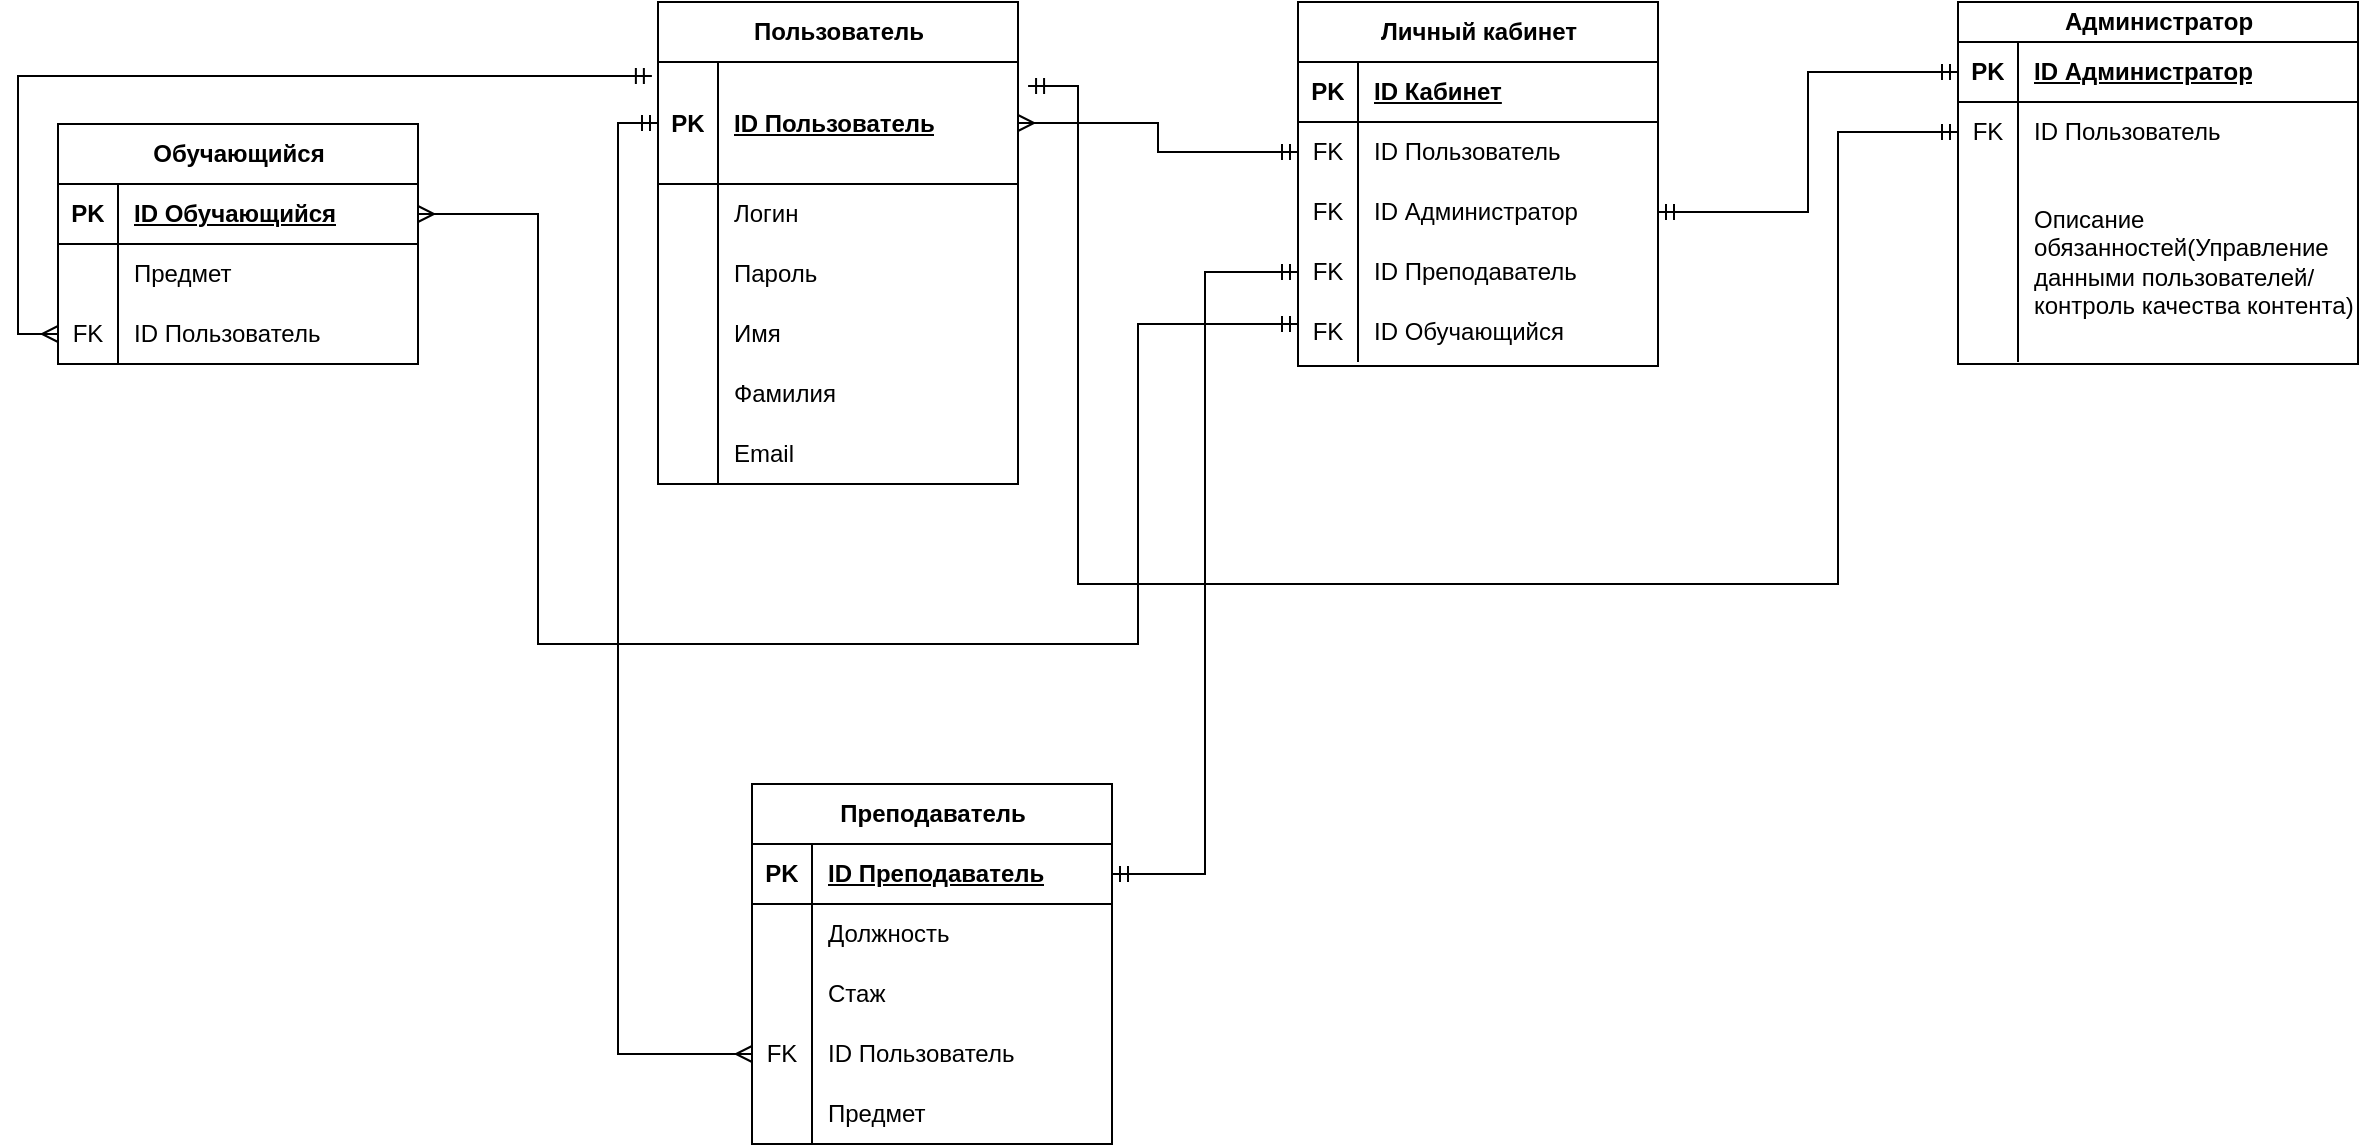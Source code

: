<mxfile version="24.6.4" type="device">
  <diagram name="Страница — 1" id="J06ceZAatoIPOJboitT3">
    <mxGraphModel dx="3285" dy="902" grid="1" gridSize="10" guides="1" tooltips="1" connect="1" arrows="1" fold="1" page="1" pageScale="1" pageWidth="827" pageHeight="1169" math="0" shadow="0">
      <root>
        <mxCell id="0" />
        <mxCell id="1" parent="0" />
        <mxCell id="zmUufozBp32ckhufKC56-15" value="Личный кабинет" style="shape=table;startSize=30;container=1;collapsible=1;childLayout=tableLayout;fixedRows=1;rowLines=0;fontStyle=1;align=center;resizeLast=1;html=1;" vertex="1" parent="1">
          <mxGeometry x="-320" y="79" width="180" height="182" as="geometry" />
        </mxCell>
        <mxCell id="zmUufozBp32ckhufKC56-16" value="" style="shape=tableRow;horizontal=0;startSize=0;swimlaneHead=0;swimlaneBody=0;fillColor=none;collapsible=0;dropTarget=0;points=[[0,0.5],[1,0.5]];portConstraint=eastwest;top=0;left=0;right=0;bottom=1;" vertex="1" parent="zmUufozBp32ckhufKC56-15">
          <mxGeometry y="30" width="180" height="30" as="geometry" />
        </mxCell>
        <mxCell id="zmUufozBp32ckhufKC56-17" value="PK" style="shape=partialRectangle;connectable=0;fillColor=none;top=0;left=0;bottom=0;right=0;fontStyle=1;overflow=hidden;whiteSpace=wrap;html=1;" vertex="1" parent="zmUufozBp32ckhufKC56-16">
          <mxGeometry width="30" height="30" as="geometry">
            <mxRectangle width="30" height="30" as="alternateBounds" />
          </mxGeometry>
        </mxCell>
        <mxCell id="zmUufozBp32ckhufKC56-18" value="ID Кабинет" style="shape=partialRectangle;connectable=0;fillColor=none;top=0;left=0;bottom=0;right=0;align=left;spacingLeft=6;fontStyle=5;overflow=hidden;whiteSpace=wrap;html=1;" vertex="1" parent="zmUufozBp32ckhufKC56-16">
          <mxGeometry x="30" width="150" height="30" as="geometry">
            <mxRectangle width="150" height="30" as="alternateBounds" />
          </mxGeometry>
        </mxCell>
        <mxCell id="zmUufozBp32ckhufKC56-19" value="" style="shape=tableRow;horizontal=0;startSize=0;swimlaneHead=0;swimlaneBody=0;fillColor=none;collapsible=0;dropTarget=0;points=[[0,0.5],[1,0.5]];portConstraint=eastwest;top=0;left=0;right=0;bottom=0;" vertex="1" parent="zmUufozBp32ckhufKC56-15">
          <mxGeometry y="60" width="180" height="30" as="geometry" />
        </mxCell>
        <mxCell id="zmUufozBp32ckhufKC56-20" value="FK" style="shape=partialRectangle;connectable=0;fillColor=none;top=0;left=0;bottom=0;right=0;editable=1;overflow=hidden;whiteSpace=wrap;html=1;" vertex="1" parent="zmUufozBp32ckhufKC56-19">
          <mxGeometry width="30" height="30" as="geometry">
            <mxRectangle width="30" height="30" as="alternateBounds" />
          </mxGeometry>
        </mxCell>
        <mxCell id="zmUufozBp32ckhufKC56-21" value="ID Пользователь" style="shape=partialRectangle;connectable=0;fillColor=none;top=0;left=0;bottom=0;right=0;align=left;spacingLeft=6;overflow=hidden;whiteSpace=wrap;html=1;" vertex="1" parent="zmUufozBp32ckhufKC56-19">
          <mxGeometry x="30" width="150" height="30" as="geometry">
            <mxRectangle width="150" height="30" as="alternateBounds" />
          </mxGeometry>
        </mxCell>
        <mxCell id="zmUufozBp32ckhufKC56-157" value="" style="shape=tableRow;horizontal=0;startSize=0;swimlaneHead=0;swimlaneBody=0;fillColor=none;collapsible=0;dropTarget=0;points=[[0,0.5],[1,0.5]];portConstraint=eastwest;top=0;left=0;right=0;bottom=0;" vertex="1" parent="zmUufozBp32ckhufKC56-15">
          <mxGeometry y="90" width="180" height="30" as="geometry" />
        </mxCell>
        <mxCell id="zmUufozBp32ckhufKC56-158" value="FK" style="shape=partialRectangle;connectable=0;fillColor=none;top=0;left=0;bottom=0;right=0;editable=1;overflow=hidden;whiteSpace=wrap;html=1;" vertex="1" parent="zmUufozBp32ckhufKC56-157">
          <mxGeometry width="30" height="30" as="geometry">
            <mxRectangle width="30" height="30" as="alternateBounds" />
          </mxGeometry>
        </mxCell>
        <mxCell id="zmUufozBp32ckhufKC56-159" value="ID Администратор" style="shape=partialRectangle;connectable=0;fillColor=none;top=0;left=0;bottom=0;right=0;align=left;spacingLeft=6;overflow=hidden;whiteSpace=wrap;html=1;" vertex="1" parent="zmUufozBp32ckhufKC56-157">
          <mxGeometry x="30" width="150" height="30" as="geometry">
            <mxRectangle width="150" height="30" as="alternateBounds" />
          </mxGeometry>
        </mxCell>
        <mxCell id="zmUufozBp32ckhufKC56-187" value="" style="shape=tableRow;horizontal=0;startSize=0;swimlaneHead=0;swimlaneBody=0;fillColor=none;collapsible=0;dropTarget=0;points=[[0,0.5],[1,0.5]];portConstraint=eastwest;top=0;left=0;right=0;bottom=0;" vertex="1" parent="zmUufozBp32ckhufKC56-15">
          <mxGeometry y="120" width="180" height="30" as="geometry" />
        </mxCell>
        <mxCell id="zmUufozBp32ckhufKC56-188" value="FK" style="shape=partialRectangle;connectable=0;fillColor=none;top=0;left=0;bottom=0;right=0;editable=1;overflow=hidden;whiteSpace=wrap;html=1;" vertex="1" parent="zmUufozBp32ckhufKC56-187">
          <mxGeometry width="30" height="30" as="geometry">
            <mxRectangle width="30" height="30" as="alternateBounds" />
          </mxGeometry>
        </mxCell>
        <mxCell id="zmUufozBp32ckhufKC56-189" value="ID Преподаватель" style="shape=partialRectangle;connectable=0;fillColor=none;top=0;left=0;bottom=0;right=0;align=left;spacingLeft=6;overflow=hidden;whiteSpace=wrap;html=1;" vertex="1" parent="zmUufozBp32ckhufKC56-187">
          <mxGeometry x="30" width="150" height="30" as="geometry">
            <mxRectangle width="150" height="30" as="alternateBounds" />
          </mxGeometry>
        </mxCell>
        <mxCell id="zmUufozBp32ckhufKC56-208" value="" style="shape=tableRow;horizontal=0;startSize=0;swimlaneHead=0;swimlaneBody=0;fillColor=none;collapsible=0;dropTarget=0;points=[[0,0.5],[1,0.5]];portConstraint=eastwest;top=0;left=0;right=0;bottom=0;" vertex="1" parent="zmUufozBp32ckhufKC56-15">
          <mxGeometry y="150" width="180" height="30" as="geometry" />
        </mxCell>
        <mxCell id="zmUufozBp32ckhufKC56-209" value="FK" style="shape=partialRectangle;connectable=0;fillColor=none;top=0;left=0;bottom=0;right=0;editable=1;overflow=hidden;whiteSpace=wrap;html=1;" vertex="1" parent="zmUufozBp32ckhufKC56-208">
          <mxGeometry width="30" height="30" as="geometry">
            <mxRectangle width="30" height="30" as="alternateBounds" />
          </mxGeometry>
        </mxCell>
        <mxCell id="zmUufozBp32ckhufKC56-210" value="ID Обучающийся" style="shape=partialRectangle;connectable=0;fillColor=none;top=0;left=0;bottom=0;right=0;align=left;spacingLeft=6;overflow=hidden;whiteSpace=wrap;html=1;" vertex="1" parent="zmUufozBp32ckhufKC56-208">
          <mxGeometry x="30" width="150" height="30" as="geometry">
            <mxRectangle width="150" height="30" as="alternateBounds" />
          </mxGeometry>
        </mxCell>
        <mxCell id="zmUufozBp32ckhufKC56-31" value="Пользователь" style="shape=table;startSize=30;container=1;collapsible=1;childLayout=tableLayout;fixedRows=1;rowLines=0;fontStyle=1;align=center;resizeLast=1;html=1;" vertex="1" parent="1">
          <mxGeometry x="-640" y="79" width="180" height="241" as="geometry" />
        </mxCell>
        <mxCell id="zmUufozBp32ckhufKC56-32" value="" style="shape=tableRow;horizontal=0;startSize=0;swimlaneHead=0;swimlaneBody=0;fillColor=none;collapsible=0;dropTarget=0;points=[[0,0.5],[1,0.5]];portConstraint=eastwest;top=0;left=0;right=0;bottom=1;" vertex="1" parent="zmUufozBp32ckhufKC56-31">
          <mxGeometry y="30" width="180" height="61" as="geometry" />
        </mxCell>
        <mxCell id="zmUufozBp32ckhufKC56-33" value="PK" style="shape=partialRectangle;connectable=0;fillColor=none;top=0;left=0;bottom=0;right=0;fontStyle=1;overflow=hidden;whiteSpace=wrap;html=1;" vertex="1" parent="zmUufozBp32ckhufKC56-32">
          <mxGeometry width="30" height="61" as="geometry">
            <mxRectangle width="30" height="61" as="alternateBounds" />
          </mxGeometry>
        </mxCell>
        <mxCell id="zmUufozBp32ckhufKC56-34" value="ID Пользователь" style="shape=partialRectangle;connectable=0;fillColor=none;top=0;left=0;bottom=0;right=0;align=left;spacingLeft=6;fontStyle=5;overflow=hidden;whiteSpace=wrap;html=1;" vertex="1" parent="zmUufozBp32ckhufKC56-32">
          <mxGeometry x="30" width="150" height="61" as="geometry">
            <mxRectangle width="150" height="61" as="alternateBounds" />
          </mxGeometry>
        </mxCell>
        <mxCell id="zmUufozBp32ckhufKC56-35" value="" style="shape=tableRow;horizontal=0;startSize=0;swimlaneHead=0;swimlaneBody=0;fillColor=none;collapsible=0;dropTarget=0;points=[[0,0.5],[1,0.5]];portConstraint=eastwest;top=0;left=0;right=0;bottom=0;" vertex="1" parent="zmUufozBp32ckhufKC56-31">
          <mxGeometry y="91" width="180" height="30" as="geometry" />
        </mxCell>
        <mxCell id="zmUufozBp32ckhufKC56-36" value="" style="shape=partialRectangle;connectable=0;fillColor=none;top=0;left=0;bottom=0;right=0;editable=1;overflow=hidden;whiteSpace=wrap;html=1;" vertex="1" parent="zmUufozBp32ckhufKC56-35">
          <mxGeometry width="30" height="30" as="geometry">
            <mxRectangle width="30" height="30" as="alternateBounds" />
          </mxGeometry>
        </mxCell>
        <mxCell id="zmUufozBp32ckhufKC56-37" value="Логин" style="shape=partialRectangle;connectable=0;fillColor=none;top=0;left=0;bottom=0;right=0;align=left;spacingLeft=6;overflow=hidden;whiteSpace=wrap;html=1;" vertex="1" parent="zmUufozBp32ckhufKC56-35">
          <mxGeometry x="30" width="150" height="30" as="geometry">
            <mxRectangle width="150" height="30" as="alternateBounds" />
          </mxGeometry>
        </mxCell>
        <mxCell id="zmUufozBp32ckhufKC56-38" value="" style="shape=tableRow;horizontal=0;startSize=0;swimlaneHead=0;swimlaneBody=0;fillColor=none;collapsible=0;dropTarget=0;points=[[0,0.5],[1,0.5]];portConstraint=eastwest;top=0;left=0;right=0;bottom=0;" vertex="1" parent="zmUufozBp32ckhufKC56-31">
          <mxGeometry y="121" width="180" height="30" as="geometry" />
        </mxCell>
        <mxCell id="zmUufozBp32ckhufKC56-39" value="" style="shape=partialRectangle;connectable=0;fillColor=none;top=0;left=0;bottom=0;right=0;editable=1;overflow=hidden;whiteSpace=wrap;html=1;" vertex="1" parent="zmUufozBp32ckhufKC56-38">
          <mxGeometry width="30" height="30" as="geometry">
            <mxRectangle width="30" height="30" as="alternateBounds" />
          </mxGeometry>
        </mxCell>
        <mxCell id="zmUufozBp32ckhufKC56-40" value="Пароль" style="shape=partialRectangle;connectable=0;fillColor=none;top=0;left=0;bottom=0;right=0;align=left;spacingLeft=6;overflow=hidden;whiteSpace=wrap;html=1;" vertex="1" parent="zmUufozBp32ckhufKC56-38">
          <mxGeometry x="30" width="150" height="30" as="geometry">
            <mxRectangle width="150" height="30" as="alternateBounds" />
          </mxGeometry>
        </mxCell>
        <mxCell id="zmUufozBp32ckhufKC56-47" value="" style="shape=tableRow;horizontal=0;startSize=0;swimlaneHead=0;swimlaneBody=0;fillColor=none;collapsible=0;dropTarget=0;points=[[0,0.5],[1,0.5]];portConstraint=eastwest;top=0;left=0;right=0;bottom=0;" vertex="1" parent="zmUufozBp32ckhufKC56-31">
          <mxGeometry y="151" width="180" height="30" as="geometry" />
        </mxCell>
        <mxCell id="zmUufozBp32ckhufKC56-48" value="" style="shape=partialRectangle;connectable=0;fillColor=none;top=0;left=0;bottom=0;right=0;editable=1;overflow=hidden;whiteSpace=wrap;html=1;" vertex="1" parent="zmUufozBp32ckhufKC56-47">
          <mxGeometry width="30" height="30" as="geometry">
            <mxRectangle width="30" height="30" as="alternateBounds" />
          </mxGeometry>
        </mxCell>
        <mxCell id="zmUufozBp32ckhufKC56-49" value="Имя" style="shape=partialRectangle;connectable=0;fillColor=none;top=0;left=0;bottom=0;right=0;align=left;spacingLeft=6;overflow=hidden;whiteSpace=wrap;html=1;" vertex="1" parent="zmUufozBp32ckhufKC56-47">
          <mxGeometry x="30" width="150" height="30" as="geometry">
            <mxRectangle width="150" height="30" as="alternateBounds" />
          </mxGeometry>
        </mxCell>
        <mxCell id="zmUufozBp32ckhufKC56-180" value="" style="shape=tableRow;horizontal=0;startSize=0;swimlaneHead=0;swimlaneBody=0;fillColor=none;collapsible=0;dropTarget=0;points=[[0,0.5],[1,0.5]];portConstraint=eastwest;top=0;left=0;right=0;bottom=0;" vertex="1" parent="zmUufozBp32ckhufKC56-31">
          <mxGeometry y="181" width="180" height="30" as="geometry" />
        </mxCell>
        <mxCell id="zmUufozBp32ckhufKC56-181" value="" style="shape=partialRectangle;connectable=0;fillColor=none;top=0;left=0;bottom=0;right=0;editable=1;overflow=hidden;whiteSpace=wrap;html=1;" vertex="1" parent="zmUufozBp32ckhufKC56-180">
          <mxGeometry width="30" height="30" as="geometry">
            <mxRectangle width="30" height="30" as="alternateBounds" />
          </mxGeometry>
        </mxCell>
        <mxCell id="zmUufozBp32ckhufKC56-182" value="Фамилия" style="shape=partialRectangle;connectable=0;fillColor=none;top=0;left=0;bottom=0;right=0;align=left;spacingLeft=6;overflow=hidden;whiteSpace=wrap;html=1;" vertex="1" parent="zmUufozBp32ckhufKC56-180">
          <mxGeometry x="30" width="150" height="30" as="geometry">
            <mxRectangle width="150" height="30" as="alternateBounds" />
          </mxGeometry>
        </mxCell>
        <mxCell id="zmUufozBp32ckhufKC56-183" value="" style="shape=tableRow;horizontal=0;startSize=0;swimlaneHead=0;swimlaneBody=0;fillColor=none;collapsible=0;dropTarget=0;points=[[0,0.5],[1,0.5]];portConstraint=eastwest;top=0;left=0;right=0;bottom=0;" vertex="1" parent="zmUufozBp32ckhufKC56-31">
          <mxGeometry y="211" width="180" height="30" as="geometry" />
        </mxCell>
        <mxCell id="zmUufozBp32ckhufKC56-184" value="" style="shape=partialRectangle;connectable=0;fillColor=none;top=0;left=0;bottom=0;right=0;editable=1;overflow=hidden;whiteSpace=wrap;html=1;" vertex="1" parent="zmUufozBp32ckhufKC56-183">
          <mxGeometry width="30" height="30" as="geometry">
            <mxRectangle width="30" height="30" as="alternateBounds" />
          </mxGeometry>
        </mxCell>
        <mxCell id="zmUufozBp32ckhufKC56-185" value="Email" style="shape=partialRectangle;connectable=0;fillColor=none;top=0;left=0;bottom=0;right=0;align=left;spacingLeft=6;overflow=hidden;whiteSpace=wrap;html=1;" vertex="1" parent="zmUufozBp32ckhufKC56-183">
          <mxGeometry x="30" width="150" height="30" as="geometry">
            <mxRectangle width="150" height="30" as="alternateBounds" />
          </mxGeometry>
        </mxCell>
        <mxCell id="zmUufozBp32ckhufKC56-75" value="Администратор" style="shape=table;startSize=20;container=1;collapsible=1;childLayout=tableLayout;fixedRows=1;rowLines=0;fontStyle=1;align=center;resizeLast=1;html=1;" vertex="1" parent="1">
          <mxGeometry x="10" y="79" width="200" height="181" as="geometry" />
        </mxCell>
        <mxCell id="zmUufozBp32ckhufKC56-76" value="" style="shape=tableRow;horizontal=0;startSize=0;swimlaneHead=0;swimlaneBody=0;fillColor=none;collapsible=0;dropTarget=0;points=[[0,0.5],[1,0.5]];portConstraint=eastwest;top=0;left=0;right=0;bottom=1;" vertex="1" parent="zmUufozBp32ckhufKC56-75">
          <mxGeometry y="20" width="200" height="30" as="geometry" />
        </mxCell>
        <mxCell id="zmUufozBp32ckhufKC56-77" value="PK" style="shape=partialRectangle;connectable=0;fillColor=none;top=0;left=0;bottom=0;right=0;fontStyle=1;overflow=hidden;whiteSpace=wrap;html=1;" vertex="1" parent="zmUufozBp32ckhufKC56-76">
          <mxGeometry width="30" height="30" as="geometry">
            <mxRectangle width="30" height="30" as="alternateBounds" />
          </mxGeometry>
        </mxCell>
        <mxCell id="zmUufozBp32ckhufKC56-78" value="ID Администратор" style="shape=partialRectangle;connectable=0;fillColor=none;top=0;left=0;bottom=0;right=0;align=left;spacingLeft=6;fontStyle=5;overflow=hidden;whiteSpace=wrap;html=1;" vertex="1" parent="zmUufozBp32ckhufKC56-76">
          <mxGeometry x="30" width="170" height="30" as="geometry">
            <mxRectangle width="170" height="30" as="alternateBounds" />
          </mxGeometry>
        </mxCell>
        <mxCell id="zmUufozBp32ckhufKC56-79" value="" style="shape=tableRow;horizontal=0;startSize=0;swimlaneHead=0;swimlaneBody=0;fillColor=none;collapsible=0;dropTarget=0;points=[[0,0.5],[1,0.5]];portConstraint=eastwest;top=0;left=0;right=0;bottom=0;" vertex="1" parent="zmUufozBp32ckhufKC56-75">
          <mxGeometry y="50" width="200" height="30" as="geometry" />
        </mxCell>
        <mxCell id="zmUufozBp32ckhufKC56-80" value="FK" style="shape=partialRectangle;connectable=0;fillColor=none;top=0;left=0;bottom=0;right=0;editable=1;overflow=hidden;whiteSpace=wrap;html=1;" vertex="1" parent="zmUufozBp32ckhufKC56-79">
          <mxGeometry width="30" height="30" as="geometry">
            <mxRectangle width="30" height="30" as="alternateBounds" />
          </mxGeometry>
        </mxCell>
        <mxCell id="zmUufozBp32ckhufKC56-81" value="ID Пользователь" style="shape=partialRectangle;connectable=0;fillColor=none;top=0;left=0;bottom=0;right=0;align=left;spacingLeft=6;overflow=hidden;whiteSpace=wrap;html=1;" vertex="1" parent="zmUufozBp32ckhufKC56-79">
          <mxGeometry x="30" width="170" height="30" as="geometry">
            <mxRectangle width="170" height="30" as="alternateBounds" />
          </mxGeometry>
        </mxCell>
        <mxCell id="zmUufozBp32ckhufKC56-82" value="" style="shape=tableRow;horizontal=0;startSize=0;swimlaneHead=0;swimlaneBody=0;fillColor=none;collapsible=0;dropTarget=0;points=[[0,0.5],[1,0.5]];portConstraint=eastwest;top=0;left=0;right=0;bottom=0;" vertex="1" parent="zmUufozBp32ckhufKC56-75">
          <mxGeometry y="80" width="200" height="100" as="geometry" />
        </mxCell>
        <mxCell id="zmUufozBp32ckhufKC56-83" value="" style="shape=partialRectangle;connectable=0;fillColor=none;top=0;left=0;bottom=0;right=0;editable=1;overflow=hidden;whiteSpace=wrap;html=1;" vertex="1" parent="zmUufozBp32ckhufKC56-82">
          <mxGeometry width="30" height="100" as="geometry">
            <mxRectangle width="30" height="100" as="alternateBounds" />
          </mxGeometry>
        </mxCell>
        <mxCell id="zmUufozBp32ckhufKC56-84" value="Описание обязанностей(Управление данными пользователей/ контроль качества контента)" style="shape=partialRectangle;connectable=0;fillColor=none;top=0;left=0;bottom=0;right=0;align=left;spacingLeft=6;overflow=hidden;whiteSpace=wrap;html=1;" vertex="1" parent="zmUufozBp32ckhufKC56-82">
          <mxGeometry x="30" width="170" height="100" as="geometry">
            <mxRectangle width="170" height="100" as="alternateBounds" />
          </mxGeometry>
        </mxCell>
        <mxCell id="zmUufozBp32ckhufKC56-135" style="edgeStyle=orthogonalEdgeStyle;rounded=0;orthogonalLoop=1;jettySize=auto;html=1;exitX=1;exitY=0.5;exitDx=0;exitDy=0;entryX=0;entryY=0.5;entryDx=0;entryDy=0;endArrow=ERmandOne;endFill=0;startArrow=ERmany;startFill=0;" edge="1" parent="1" source="zmUufozBp32ckhufKC56-32" target="zmUufozBp32ckhufKC56-19">
          <mxGeometry relative="1" as="geometry" />
        </mxCell>
        <mxCell id="zmUufozBp32ckhufKC56-140" style="edgeStyle=orthogonalEdgeStyle;rounded=0;orthogonalLoop=1;jettySize=auto;html=1;exitX=0;exitY=0.5;exitDx=0;exitDy=0;entryX=1.028;entryY=0.197;entryDx=0;entryDy=0;entryPerimeter=0;endArrow=ERmandOne;endFill=0;startArrow=ERmandOne;startFill=0;" edge="1" parent="1" source="zmUufozBp32ckhufKC56-79" target="zmUufozBp32ckhufKC56-32">
          <mxGeometry relative="1" as="geometry">
            <Array as="points">
              <mxPoint x="-50" y="144" />
              <mxPoint x="-50" y="370" />
              <mxPoint x="-430" y="370" />
              <mxPoint x="-430" y="121" />
            </Array>
          </mxGeometry>
        </mxCell>
        <mxCell id="zmUufozBp32ckhufKC56-160" style="edgeStyle=orthogonalEdgeStyle;rounded=0;orthogonalLoop=1;jettySize=auto;html=1;exitX=0;exitY=0.5;exitDx=0;exitDy=0;endArrow=ERmandOne;endFill=0;startArrow=ERmandOne;startFill=0;" edge="1" parent="1" source="zmUufozBp32ckhufKC56-76" target="zmUufozBp32ckhufKC56-157">
          <mxGeometry relative="1" as="geometry" />
        </mxCell>
        <mxCell id="zmUufozBp32ckhufKC56-161" value="Преподаватель" style="shape=table;startSize=30;container=1;collapsible=1;childLayout=tableLayout;fixedRows=1;rowLines=0;fontStyle=1;align=center;resizeLast=1;html=1;" vertex="1" parent="1">
          <mxGeometry x="-593" y="470" width="180" height="180" as="geometry" />
        </mxCell>
        <mxCell id="zmUufozBp32ckhufKC56-162" value="" style="shape=tableRow;horizontal=0;startSize=0;swimlaneHead=0;swimlaneBody=0;fillColor=none;collapsible=0;dropTarget=0;points=[[0,0.5],[1,0.5]];portConstraint=eastwest;top=0;left=0;right=0;bottom=1;" vertex="1" parent="zmUufozBp32ckhufKC56-161">
          <mxGeometry y="30" width="180" height="30" as="geometry" />
        </mxCell>
        <mxCell id="zmUufozBp32ckhufKC56-163" value="PK" style="shape=partialRectangle;connectable=0;fillColor=none;top=0;left=0;bottom=0;right=0;fontStyle=1;overflow=hidden;whiteSpace=wrap;html=1;" vertex="1" parent="zmUufozBp32ckhufKC56-162">
          <mxGeometry width="30" height="30" as="geometry">
            <mxRectangle width="30" height="30" as="alternateBounds" />
          </mxGeometry>
        </mxCell>
        <mxCell id="zmUufozBp32ckhufKC56-164" value="ID Преподаватель" style="shape=partialRectangle;connectable=0;fillColor=none;top=0;left=0;bottom=0;right=0;align=left;spacingLeft=6;fontStyle=5;overflow=hidden;whiteSpace=wrap;html=1;" vertex="1" parent="zmUufozBp32ckhufKC56-162">
          <mxGeometry x="30" width="150" height="30" as="geometry">
            <mxRectangle width="150" height="30" as="alternateBounds" />
          </mxGeometry>
        </mxCell>
        <mxCell id="zmUufozBp32ckhufKC56-165" value="" style="shape=tableRow;horizontal=0;startSize=0;swimlaneHead=0;swimlaneBody=0;fillColor=none;collapsible=0;dropTarget=0;points=[[0,0.5],[1,0.5]];portConstraint=eastwest;top=0;left=0;right=0;bottom=0;" vertex="1" parent="zmUufozBp32ckhufKC56-161">
          <mxGeometry y="60" width="180" height="30" as="geometry" />
        </mxCell>
        <mxCell id="zmUufozBp32ckhufKC56-166" value="" style="shape=partialRectangle;connectable=0;fillColor=none;top=0;left=0;bottom=0;right=0;editable=1;overflow=hidden;whiteSpace=wrap;html=1;" vertex="1" parent="zmUufozBp32ckhufKC56-165">
          <mxGeometry width="30" height="30" as="geometry">
            <mxRectangle width="30" height="30" as="alternateBounds" />
          </mxGeometry>
        </mxCell>
        <mxCell id="zmUufozBp32ckhufKC56-167" value="Должность" style="shape=partialRectangle;connectable=0;fillColor=none;top=0;left=0;bottom=0;right=0;align=left;spacingLeft=6;overflow=hidden;whiteSpace=wrap;html=1;" vertex="1" parent="zmUufozBp32ckhufKC56-165">
          <mxGeometry x="30" width="150" height="30" as="geometry">
            <mxRectangle width="150" height="30" as="alternateBounds" />
          </mxGeometry>
        </mxCell>
        <mxCell id="zmUufozBp32ckhufKC56-171" value="" style="shape=tableRow;horizontal=0;startSize=0;swimlaneHead=0;swimlaneBody=0;fillColor=none;collapsible=0;dropTarget=0;points=[[0,0.5],[1,0.5]];portConstraint=eastwest;top=0;left=0;right=0;bottom=0;" vertex="1" parent="zmUufozBp32ckhufKC56-161">
          <mxGeometry y="90" width="180" height="30" as="geometry" />
        </mxCell>
        <mxCell id="zmUufozBp32ckhufKC56-172" value="" style="shape=partialRectangle;connectable=0;fillColor=none;top=0;left=0;bottom=0;right=0;editable=1;overflow=hidden;whiteSpace=wrap;html=1;" vertex="1" parent="zmUufozBp32ckhufKC56-171">
          <mxGeometry width="30" height="30" as="geometry">
            <mxRectangle width="30" height="30" as="alternateBounds" />
          </mxGeometry>
        </mxCell>
        <mxCell id="zmUufozBp32ckhufKC56-173" value="Стаж" style="shape=partialRectangle;connectable=0;fillColor=none;top=0;left=0;bottom=0;right=0;align=left;spacingLeft=6;overflow=hidden;whiteSpace=wrap;html=1;" vertex="1" parent="zmUufozBp32ckhufKC56-171">
          <mxGeometry x="30" width="150" height="30" as="geometry">
            <mxRectangle width="150" height="30" as="alternateBounds" />
          </mxGeometry>
        </mxCell>
        <mxCell id="zmUufozBp32ckhufKC56-174" value="" style="shape=tableRow;horizontal=0;startSize=0;swimlaneHead=0;swimlaneBody=0;fillColor=none;collapsible=0;dropTarget=0;points=[[0,0.5],[1,0.5]];portConstraint=eastwest;top=0;left=0;right=0;bottom=0;" vertex="1" parent="zmUufozBp32ckhufKC56-161">
          <mxGeometry y="120" width="180" height="30" as="geometry" />
        </mxCell>
        <mxCell id="zmUufozBp32ckhufKC56-175" value="FK" style="shape=partialRectangle;connectable=0;fillColor=none;top=0;left=0;bottom=0;right=0;editable=1;overflow=hidden;whiteSpace=wrap;html=1;" vertex="1" parent="zmUufozBp32ckhufKC56-174">
          <mxGeometry width="30" height="30" as="geometry">
            <mxRectangle width="30" height="30" as="alternateBounds" />
          </mxGeometry>
        </mxCell>
        <mxCell id="zmUufozBp32ckhufKC56-176" value="ID Пользователь" style="shape=partialRectangle;connectable=0;fillColor=none;top=0;left=0;bottom=0;right=0;align=left;spacingLeft=6;overflow=hidden;whiteSpace=wrap;html=1;" vertex="1" parent="zmUufozBp32ckhufKC56-174">
          <mxGeometry x="30" width="150" height="30" as="geometry">
            <mxRectangle width="150" height="30" as="alternateBounds" />
          </mxGeometry>
        </mxCell>
        <mxCell id="zmUufozBp32ckhufKC56-205" value="" style="shape=tableRow;horizontal=0;startSize=0;swimlaneHead=0;swimlaneBody=0;fillColor=none;collapsible=0;dropTarget=0;points=[[0,0.5],[1,0.5]];portConstraint=eastwest;top=0;left=0;right=0;bottom=0;" vertex="1" parent="zmUufozBp32ckhufKC56-161">
          <mxGeometry y="150" width="180" height="30" as="geometry" />
        </mxCell>
        <mxCell id="zmUufozBp32ckhufKC56-206" value="" style="shape=partialRectangle;connectable=0;fillColor=none;top=0;left=0;bottom=0;right=0;editable=1;overflow=hidden;whiteSpace=wrap;html=1;" vertex="1" parent="zmUufozBp32ckhufKC56-205">
          <mxGeometry width="30" height="30" as="geometry">
            <mxRectangle width="30" height="30" as="alternateBounds" />
          </mxGeometry>
        </mxCell>
        <mxCell id="zmUufozBp32ckhufKC56-207" value="Предмет" style="shape=partialRectangle;connectable=0;fillColor=none;top=0;left=0;bottom=0;right=0;align=left;spacingLeft=6;overflow=hidden;whiteSpace=wrap;html=1;" vertex="1" parent="zmUufozBp32ckhufKC56-205">
          <mxGeometry x="30" width="150" height="30" as="geometry">
            <mxRectangle width="150" height="30" as="alternateBounds" />
          </mxGeometry>
        </mxCell>
        <mxCell id="zmUufozBp32ckhufKC56-186" style="edgeStyle=orthogonalEdgeStyle;rounded=0;orthogonalLoop=1;jettySize=auto;html=1;exitX=0;exitY=0.5;exitDx=0;exitDy=0;entryX=0;entryY=0.5;entryDx=0;entryDy=0;endArrow=ERmandOne;endFill=0;startArrow=ERmany;startFill=0;" edge="1" parent="1" source="zmUufozBp32ckhufKC56-174" target="zmUufozBp32ckhufKC56-32">
          <mxGeometry relative="1" as="geometry">
            <mxPoint x="-670" y="220" as="targetPoint" />
          </mxGeometry>
        </mxCell>
        <mxCell id="zmUufozBp32ckhufKC56-190" style="edgeStyle=orthogonalEdgeStyle;rounded=0;orthogonalLoop=1;jettySize=auto;html=1;exitX=1;exitY=0.5;exitDx=0;exitDy=0;entryX=0;entryY=0.5;entryDx=0;entryDy=0;startArrow=ERmandOne;startFill=0;endArrow=ERmandOne;endFill=0;" edge="1" parent="1" source="zmUufozBp32ckhufKC56-162" target="zmUufozBp32ckhufKC56-187">
          <mxGeometry relative="1" as="geometry" />
        </mxCell>
        <mxCell id="zmUufozBp32ckhufKC56-191" value="Обучающийся" style="shape=table;startSize=30;container=1;collapsible=1;childLayout=tableLayout;fixedRows=1;rowLines=0;fontStyle=1;align=center;resizeLast=1;html=1;" vertex="1" parent="1">
          <mxGeometry x="-940" y="140" width="180" height="120" as="geometry" />
        </mxCell>
        <mxCell id="zmUufozBp32ckhufKC56-192" value="" style="shape=tableRow;horizontal=0;startSize=0;swimlaneHead=0;swimlaneBody=0;fillColor=none;collapsible=0;dropTarget=0;points=[[0,0.5],[1,0.5]];portConstraint=eastwest;top=0;left=0;right=0;bottom=1;" vertex="1" parent="zmUufozBp32ckhufKC56-191">
          <mxGeometry y="30" width="180" height="30" as="geometry" />
        </mxCell>
        <mxCell id="zmUufozBp32ckhufKC56-193" value="PK" style="shape=partialRectangle;connectable=0;fillColor=none;top=0;left=0;bottom=0;right=0;fontStyle=1;overflow=hidden;whiteSpace=wrap;html=1;" vertex="1" parent="zmUufozBp32ckhufKC56-192">
          <mxGeometry width="30" height="30" as="geometry">
            <mxRectangle width="30" height="30" as="alternateBounds" />
          </mxGeometry>
        </mxCell>
        <mxCell id="zmUufozBp32ckhufKC56-194" value="ID Обучающийся" style="shape=partialRectangle;connectable=0;fillColor=none;top=0;left=0;bottom=0;right=0;align=left;spacingLeft=6;fontStyle=5;overflow=hidden;whiteSpace=wrap;html=1;" vertex="1" parent="zmUufozBp32ckhufKC56-192">
          <mxGeometry x="30" width="150" height="30" as="geometry">
            <mxRectangle width="150" height="30" as="alternateBounds" />
          </mxGeometry>
        </mxCell>
        <mxCell id="zmUufozBp32ckhufKC56-195" value="" style="shape=tableRow;horizontal=0;startSize=0;swimlaneHead=0;swimlaneBody=0;fillColor=none;collapsible=0;dropTarget=0;points=[[0,0.5],[1,0.5]];portConstraint=eastwest;top=0;left=0;right=0;bottom=0;" vertex="1" parent="zmUufozBp32ckhufKC56-191">
          <mxGeometry y="60" width="180" height="30" as="geometry" />
        </mxCell>
        <mxCell id="zmUufozBp32ckhufKC56-196" value="" style="shape=partialRectangle;connectable=0;fillColor=none;top=0;left=0;bottom=0;right=0;editable=1;overflow=hidden;whiteSpace=wrap;html=1;" vertex="1" parent="zmUufozBp32ckhufKC56-195">
          <mxGeometry width="30" height="30" as="geometry">
            <mxRectangle width="30" height="30" as="alternateBounds" />
          </mxGeometry>
        </mxCell>
        <mxCell id="zmUufozBp32ckhufKC56-197" value="Предмет" style="shape=partialRectangle;connectable=0;fillColor=none;top=0;left=0;bottom=0;right=0;align=left;spacingLeft=6;overflow=hidden;whiteSpace=wrap;html=1;" vertex="1" parent="zmUufozBp32ckhufKC56-195">
          <mxGeometry x="30" width="150" height="30" as="geometry">
            <mxRectangle width="150" height="30" as="alternateBounds" />
          </mxGeometry>
        </mxCell>
        <mxCell id="zmUufozBp32ckhufKC56-201" value="" style="shape=tableRow;horizontal=0;startSize=0;swimlaneHead=0;swimlaneBody=0;fillColor=none;collapsible=0;dropTarget=0;points=[[0,0.5],[1,0.5]];portConstraint=eastwest;top=0;left=0;right=0;bottom=0;" vertex="1" parent="zmUufozBp32ckhufKC56-191">
          <mxGeometry y="90" width="180" height="30" as="geometry" />
        </mxCell>
        <mxCell id="zmUufozBp32ckhufKC56-202" value="FK" style="shape=partialRectangle;connectable=0;fillColor=none;top=0;left=0;bottom=0;right=0;editable=1;overflow=hidden;whiteSpace=wrap;html=1;" vertex="1" parent="zmUufozBp32ckhufKC56-201">
          <mxGeometry width="30" height="30" as="geometry">
            <mxRectangle width="30" height="30" as="alternateBounds" />
          </mxGeometry>
        </mxCell>
        <mxCell id="zmUufozBp32ckhufKC56-203" value="ID Пользователь" style="shape=partialRectangle;connectable=0;fillColor=none;top=0;left=0;bottom=0;right=0;align=left;spacingLeft=6;overflow=hidden;whiteSpace=wrap;html=1;" vertex="1" parent="zmUufozBp32ckhufKC56-201">
          <mxGeometry x="30" width="150" height="30" as="geometry">
            <mxRectangle width="150" height="30" as="alternateBounds" />
          </mxGeometry>
        </mxCell>
        <mxCell id="zmUufozBp32ckhufKC56-204" style="edgeStyle=orthogonalEdgeStyle;rounded=0;orthogonalLoop=1;jettySize=auto;html=1;exitX=0;exitY=0.5;exitDx=0;exitDy=0;entryX=-0.017;entryY=0.115;entryDx=0;entryDy=0;entryPerimeter=0;endArrow=ERmandOne;endFill=0;startArrow=ERmany;startFill=0;" edge="1" parent="1" source="zmUufozBp32ckhufKC56-201" target="zmUufozBp32ckhufKC56-32">
          <mxGeometry relative="1" as="geometry" />
        </mxCell>
        <mxCell id="zmUufozBp32ckhufKC56-211" style="edgeStyle=orthogonalEdgeStyle;rounded=0;orthogonalLoop=1;jettySize=auto;html=1;exitX=1;exitY=0.5;exitDx=0;exitDy=0;endArrow=ERmandOne;endFill=0;startArrow=ERmany;startFill=0;" edge="1" parent="1" source="zmUufozBp32ckhufKC56-192">
          <mxGeometry relative="1" as="geometry">
            <mxPoint x="-320" y="240" as="targetPoint" />
            <Array as="points">
              <mxPoint x="-700" y="185" />
              <mxPoint x="-700" y="400" />
              <mxPoint x="-400" y="400" />
              <mxPoint x="-400" y="240" />
            </Array>
          </mxGeometry>
        </mxCell>
      </root>
    </mxGraphModel>
  </diagram>
</mxfile>
